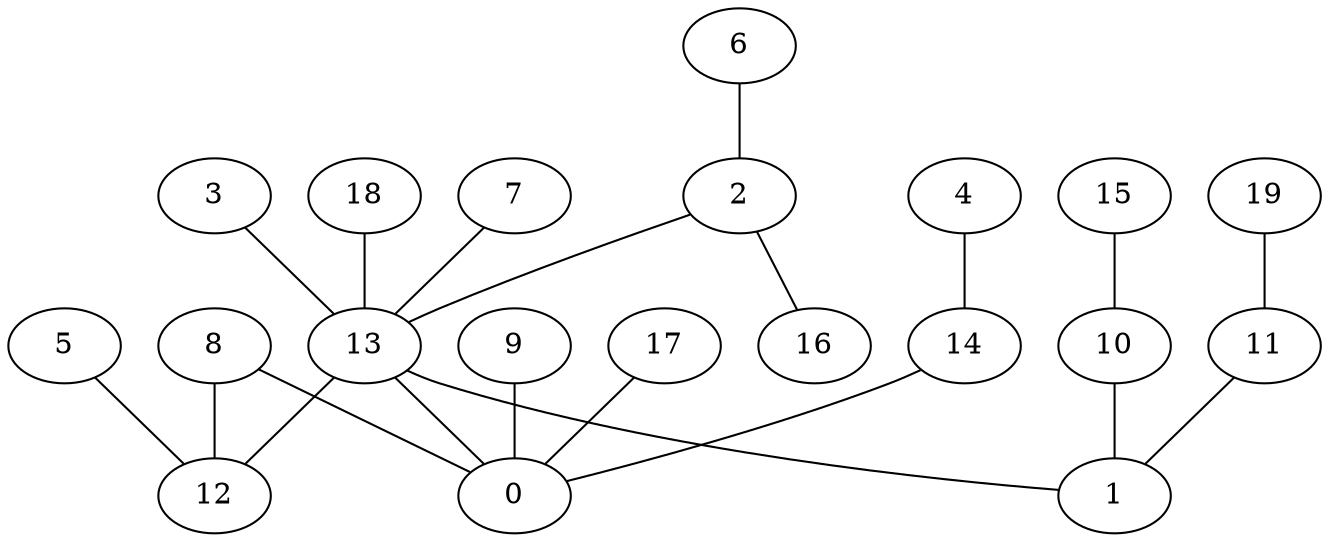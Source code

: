 digraph GG_graph {

subgraph G_graph {
edge [color = black]
"2" -> "16" [dir = none]
"2" -> "13" [dir = none]
"5" -> "12" [dir = none]
"10" -> "1" [dir = none]
"15" -> "10" [dir = none]
"13" -> "1" [dir = none]
"13" -> "12" [dir = none]
"13" -> "0" [dir = none]
"9" -> "0" [dir = none]
"3" -> "13" [dir = none]
"18" -> "13" [dir = none]
"11" -> "1" [dir = none]
"8" -> "0" [dir = none]
"7" -> "13" [dir = none]
"17" -> "0" [dir = none]
"14" -> "0" [dir = none]
"4" -> "14" [dir = none]
"6" -> "2" [dir = none]
"19" -> "11" [dir = none]
"8" -> "12" [dir = none]
}

}
